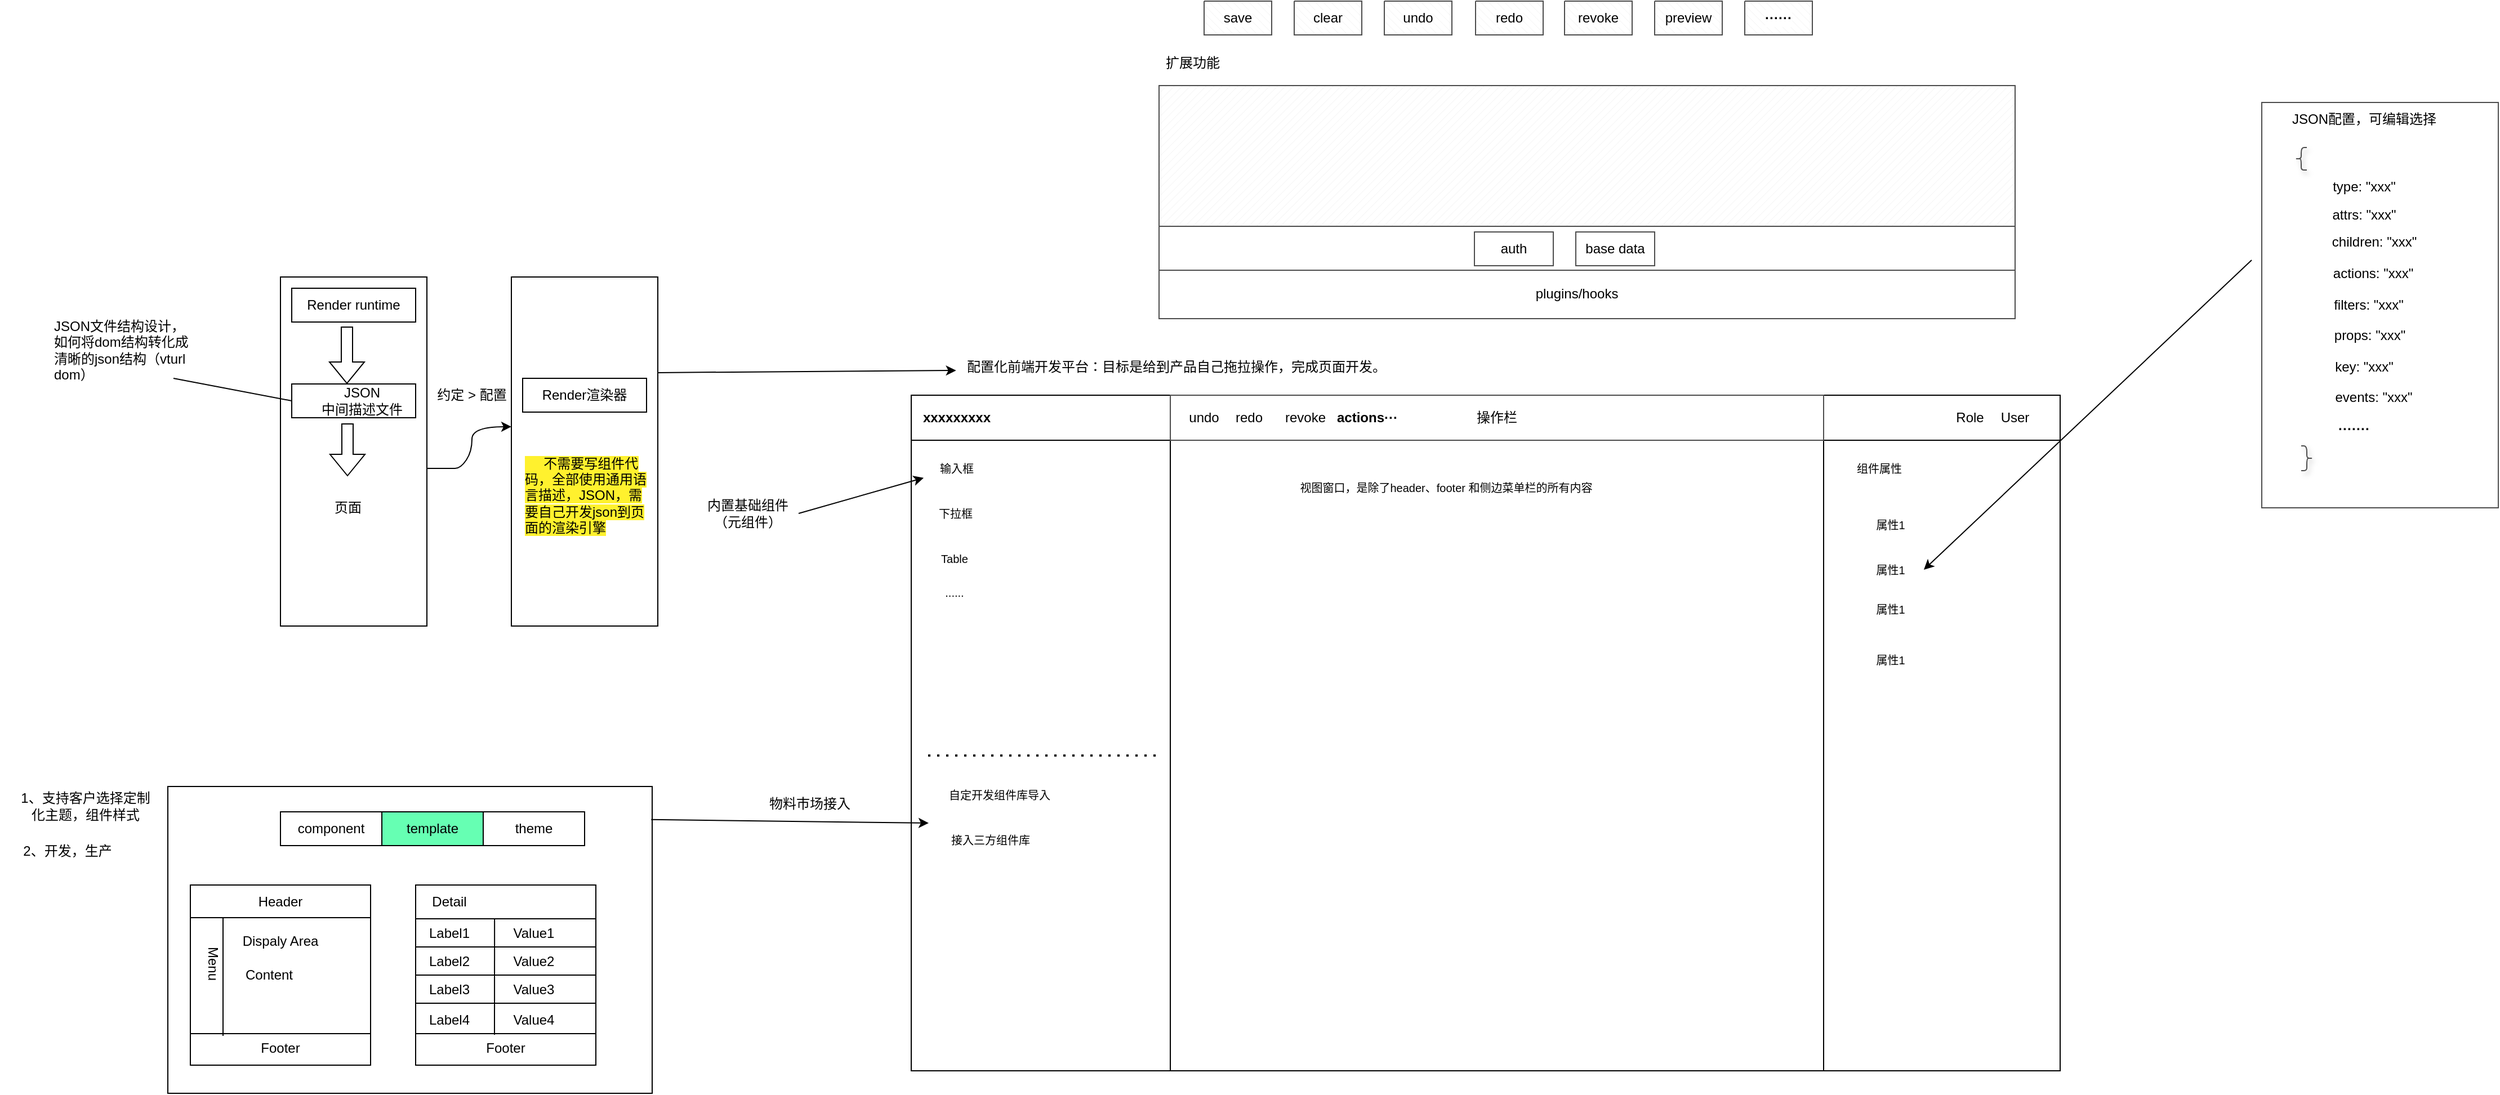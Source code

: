 <mxfile version="16.0.3" type="github">
  <diagram id="rx1oDeuhlW_kaDRLecYM" name="Page-1">
    <mxGraphModel dx="2249" dy="762" grid="1" gridSize="10" guides="1" tooltips="1" connect="1" arrows="1" fold="1" page="1" pageScale="1" pageWidth="827" pageHeight="1169" math="0" shadow="0">
      <root>
        <mxCell id="0" />
        <mxCell id="1" parent="0" />
        <mxCell id="uHuRW-FFPJboJH1VIYBR-19" value="" style="rounded=0;whiteSpace=wrap;html=1;fillColor=#FFFFFF;" vertex="1" parent="1">
          <mxGeometry x="-10" y="727.5" width="430" height="272.5" as="geometry" />
        </mxCell>
        <mxCell id="u4IvgcetQXjWhXc85SeZ-1" value="配置化前端开发平台：目标是给到产品自己拖拉操作，完成页面开发。" style="text;html=1;resizable=0;autosize=1;align=center;verticalAlign=middle;points=[];fillColor=none;strokeColor=none;rounded=0;" parent="1" vertex="1">
          <mxGeometry x="690" y="345" width="390" height="20" as="geometry" />
        </mxCell>
        <mxCell id="u4IvgcetQXjWhXc85SeZ-4" value="" style="rounded=0;whiteSpace=wrap;html=1;" parent="1" vertex="1">
          <mxGeometry x="650" y="380" width="1020" height="600" as="geometry" />
        </mxCell>
        <mxCell id="u4IvgcetQXjWhXc85SeZ-5" value="" style="rounded=0;whiteSpace=wrap;html=1;" parent="1" vertex="1">
          <mxGeometry x="650" y="420" width="230" height="560" as="geometry" />
        </mxCell>
        <mxCell id="u4IvgcetQXjWhXc85SeZ-6" value="" style="rounded=0;whiteSpace=wrap;html=1;" parent="1" vertex="1">
          <mxGeometry x="1460" y="420" width="210" height="560" as="geometry" />
        </mxCell>
        <mxCell id="u4IvgcetQXjWhXc85SeZ-8" value="&lt;b&gt;xxxxxxxxx&lt;/b&gt;" style="text;html=1;strokeColor=none;fillColor=none;align=center;verticalAlign=middle;whiteSpace=wrap;rounded=0;" parent="1" vertex="1">
          <mxGeometry x="652.25" y="390" width="76.5" height="20" as="geometry" />
        </mxCell>
        <mxCell id="u4IvgcetQXjWhXc85SeZ-9" value="&lt;font style=&quot;font-size: 10px&quot;&gt;输入框&lt;/font&gt;" style="text;html=1;strokeColor=none;fillColor=none;align=center;verticalAlign=middle;whiteSpace=wrap;rounded=0;" parent="1" vertex="1">
          <mxGeometry x="661" y="430" width="59" height="30" as="geometry" />
        </mxCell>
        <mxCell id="u4IvgcetQXjWhXc85SeZ-11" value="&lt;font style=&quot;font-size: 10px&quot;&gt;下拉框&lt;/font&gt;" style="text;html=1;strokeColor=none;fillColor=none;align=center;verticalAlign=middle;whiteSpace=wrap;rounded=0;" parent="1" vertex="1">
          <mxGeometry x="660" y="470" width="59" height="30" as="geometry" />
        </mxCell>
        <mxCell id="u4IvgcetQXjWhXc85SeZ-13" value="&lt;font style=&quot;font-size: 10px&quot;&gt;Table&lt;/font&gt;" style="text;html=1;strokeColor=none;fillColor=none;align=center;verticalAlign=middle;whiteSpace=wrap;rounded=0;" parent="1" vertex="1">
          <mxGeometry x="659" y="510" width="59" height="30" as="geometry" />
        </mxCell>
        <mxCell id="u4IvgcetQXjWhXc85SeZ-14" value="&lt;font style=&quot;font-size: 10px&quot;&gt;......&lt;/font&gt;" style="text;html=1;strokeColor=none;fillColor=none;align=center;verticalAlign=middle;whiteSpace=wrap;rounded=0;" parent="1" vertex="1">
          <mxGeometry x="659" y="540" width="59" height="30" as="geometry" />
        </mxCell>
        <mxCell id="u4IvgcetQXjWhXc85SeZ-15" value="&lt;span style=&quot;font-size: 10px&quot;&gt;组件属性&lt;/span&gt;" style="text;html=1;strokeColor=none;fillColor=none;align=center;verticalAlign=middle;whiteSpace=wrap;rounded=0;" parent="1" vertex="1">
          <mxGeometry x="1480" y="430" width="59" height="30" as="geometry" />
        </mxCell>
        <mxCell id="u4IvgcetQXjWhXc85SeZ-16" value="&lt;span style=&quot;font-size: 10px&quot;&gt;属性1&lt;/span&gt;" style="text;html=1;strokeColor=none;fillColor=none;align=center;verticalAlign=middle;whiteSpace=wrap;rounded=0;" parent="1" vertex="1">
          <mxGeometry x="1490" y="480" width="59" height="30" as="geometry" />
        </mxCell>
        <mxCell id="u4IvgcetQXjWhXc85SeZ-17" value="&lt;span style=&quot;font-size: 10px&quot;&gt;属性1&lt;/span&gt;" style="text;html=1;strokeColor=none;fillColor=none;align=center;verticalAlign=middle;whiteSpace=wrap;rounded=0;" parent="1" vertex="1">
          <mxGeometry x="1490" y="520" width="59" height="30" as="geometry" />
        </mxCell>
        <mxCell id="u4IvgcetQXjWhXc85SeZ-18" value="&lt;span style=&quot;font-size: 10px&quot;&gt;属性1&lt;/span&gt;" style="text;html=1;strokeColor=none;fillColor=none;align=center;verticalAlign=middle;whiteSpace=wrap;rounded=0;" parent="1" vertex="1">
          <mxGeometry x="1490" y="555" width="59" height="30" as="geometry" />
        </mxCell>
        <mxCell id="u4IvgcetQXjWhXc85SeZ-19" value="&lt;span style=&quot;font-size: 10px&quot;&gt;属性1&lt;/span&gt;" style="text;html=1;strokeColor=none;fillColor=none;align=center;verticalAlign=middle;whiteSpace=wrap;rounded=0;" parent="1" vertex="1">
          <mxGeometry x="1490" y="600" width="59" height="30" as="geometry" />
        </mxCell>
        <mxCell id="u4IvgcetQXjWhXc85SeZ-20" value="&lt;span style=&quot;font-size: 10px&quot;&gt;视图窗口，是除了header、footer 和侧边菜单栏的所有内容&lt;br&gt;&lt;/span&gt;" style="text;html=1;strokeColor=none;fillColor=none;align=center;verticalAlign=middle;whiteSpace=wrap;rounded=0;" parent="1" vertex="1">
          <mxGeometry x="960" y="447" width="330" height="30" as="geometry" />
        </mxCell>
        <mxCell id="uHuRW-FFPJboJH1VIYBR-1" value="内置基础组件（元组件）" style="text;html=1;strokeColor=none;fillColor=none;align=center;verticalAlign=middle;whiteSpace=wrap;rounded=0;" vertex="1" parent="1">
          <mxGeometry x="460" y="470" width="90" height="30" as="geometry" />
        </mxCell>
        <mxCell id="uHuRW-FFPJboJH1VIYBR-3" value="" style="endArrow=classic;html=1;rounded=0;exitX=1;exitY=0.5;exitDx=0;exitDy=0;" edge="1" parent="1" source="uHuRW-FFPJboJH1VIYBR-1" target="u4IvgcetQXjWhXc85SeZ-9">
          <mxGeometry width="50" height="50" relative="1" as="geometry">
            <mxPoint x="560" y="400" as="sourcePoint" />
            <mxPoint x="670" y="470" as="targetPoint" />
          </mxGeometry>
        </mxCell>
        <mxCell id="uHuRW-FFPJboJH1VIYBR-6" value="" style="endArrow=classic;html=1;rounded=0;entryX=0;entryY=0;entryDx=0;entryDy=0;exitX=0.998;exitY=0.108;exitDx=0;exitDy=0;exitPerimeter=0;" edge="1" parent="1" source="uHuRW-FFPJboJH1VIYBR-19" target="uHuRW-FFPJboJH1VIYBR-10">
          <mxGeometry width="50" height="50" relative="1" as="geometry">
            <mxPoint x="470" y="760" as="sourcePoint" />
            <mxPoint x="580" y="790" as="targetPoint" />
          </mxGeometry>
        </mxCell>
        <mxCell id="uHuRW-FFPJboJH1VIYBR-7" value="&lt;span style=&quot;font-size: 10px&quot;&gt;自定开发组件库导入&lt;/span&gt;" style="text;html=1;strokeColor=none;fillColor=none;align=center;verticalAlign=middle;whiteSpace=wrap;rounded=0;" vertex="1" parent="1">
          <mxGeometry x="665.5" y="720" width="124.5" height="30" as="geometry" />
        </mxCell>
        <mxCell id="uHuRW-FFPJboJH1VIYBR-8" value="" style="endArrow=none;dashed=1;html=1;dashPattern=1 3;strokeWidth=2;rounded=0;" edge="1" parent="1">
          <mxGeometry width="50" height="50" relative="1" as="geometry">
            <mxPoint x="665" y="700" as="sourcePoint" />
            <mxPoint x="870" y="700" as="targetPoint" />
          </mxGeometry>
        </mxCell>
        <mxCell id="uHuRW-FFPJboJH1VIYBR-10" value="&lt;span style=&quot;font-size: 10px&quot;&gt;接入三方组件库&lt;/span&gt;" style="text;html=1;strokeColor=none;fillColor=none;align=center;verticalAlign=middle;whiteSpace=wrap;rounded=0;" vertex="1" parent="1">
          <mxGeometry x="665.5" y="760" width="109" height="30" as="geometry" />
        </mxCell>
        <mxCell id="uHuRW-FFPJboJH1VIYBR-11" value="物料市场接入" style="text;html=1;strokeColor=none;fillColor=none;align=center;verticalAlign=middle;whiteSpace=wrap;rounded=0;rotation=0;" vertex="1" parent="1">
          <mxGeometry x="520" y="727.5" width="80" height="30" as="geometry" />
        </mxCell>
        <mxCell id="uHuRW-FFPJboJH1VIYBR-14" value="1、支持客户选择定制化主题，组件样式" style="text;html=1;strokeColor=none;fillColor=none;align=center;verticalAlign=middle;whiteSpace=wrap;rounded=0;" vertex="1" parent="1">
          <mxGeometry x="-143" y="730" width="120" height="30" as="geometry" />
        </mxCell>
        <mxCell id="uHuRW-FFPJboJH1VIYBR-15" value="component" style="rounded=0;whiteSpace=wrap;html=1;" vertex="1" parent="1">
          <mxGeometry x="90" y="750" width="90" height="30" as="geometry" />
        </mxCell>
        <mxCell id="uHuRW-FFPJboJH1VIYBR-16" value="template" style="rounded=0;whiteSpace=wrap;html=1;fillColor=#66FFB3;" vertex="1" parent="1">
          <mxGeometry x="180" y="750" width="90" height="30" as="geometry" />
        </mxCell>
        <mxCell id="uHuRW-FFPJboJH1VIYBR-17" value="theme" style="rounded=0;whiteSpace=wrap;html=1;" vertex="1" parent="1">
          <mxGeometry x="270" y="750" width="90" height="30" as="geometry" />
        </mxCell>
        <mxCell id="uHuRW-FFPJboJH1VIYBR-18" value="" style="whiteSpace=wrap;html=1;aspect=fixed;fillColor=#FFFFFF;" vertex="1" parent="1">
          <mxGeometry x="10" y="815" width="160" height="160" as="geometry" />
        </mxCell>
        <mxCell id="uHuRW-FFPJboJH1VIYBR-20" value="Header" style="text;html=1;strokeColor=none;fillColor=none;align=center;verticalAlign=middle;whiteSpace=wrap;rounded=0;" vertex="1" parent="1">
          <mxGeometry x="60" y="815" width="60" height="30" as="geometry" />
        </mxCell>
        <mxCell id="uHuRW-FFPJboJH1VIYBR-21" value="Footer" style="text;html=1;strokeColor=none;fillColor=none;align=center;verticalAlign=middle;whiteSpace=wrap;rounded=0;" vertex="1" parent="1">
          <mxGeometry x="60" y="945" width="60" height="30" as="geometry" />
        </mxCell>
        <mxCell id="uHuRW-FFPJboJH1VIYBR-23" value="" style="endArrow=none;html=1;rounded=0;" edge="1" parent="1">
          <mxGeometry width="50" height="50" relative="1" as="geometry">
            <mxPoint x="10" y="844" as="sourcePoint" />
            <mxPoint x="170" y="844" as="targetPoint" />
            <Array as="points">
              <mxPoint x="170" y="844" />
            </Array>
          </mxGeometry>
        </mxCell>
        <mxCell id="uHuRW-FFPJboJH1VIYBR-24" value="" style="endArrow=none;html=1;rounded=0;" edge="1" parent="1">
          <mxGeometry width="50" height="50" relative="1" as="geometry">
            <mxPoint x="10" y="947" as="sourcePoint" />
            <mxPoint x="170" y="947" as="targetPoint" />
            <Array as="points">
              <mxPoint x="170" y="947" />
            </Array>
          </mxGeometry>
        </mxCell>
        <mxCell id="uHuRW-FFPJboJH1VIYBR-26" value="" style="endArrow=none;html=1;rounded=0;" edge="1" parent="1">
          <mxGeometry width="50" height="50" relative="1" as="geometry">
            <mxPoint x="39" y="949" as="sourcePoint" />
            <mxPoint x="39" y="949" as="targetPoint" />
            <Array as="points">
              <mxPoint x="39" y="844" />
            </Array>
          </mxGeometry>
        </mxCell>
        <mxCell id="uHuRW-FFPJboJH1VIYBR-27" value="Menu" style="text;html=1;strokeColor=none;fillColor=none;align=center;verticalAlign=middle;whiteSpace=wrap;rounded=0;rotation=90;" vertex="1" parent="1">
          <mxGeometry y="870" width="60" height="30" as="geometry" />
        </mxCell>
        <mxCell id="uHuRW-FFPJboJH1VIYBR-28" value="Dispaly Area" style="text;html=1;strokeColor=none;fillColor=none;align=center;verticalAlign=middle;whiteSpace=wrap;rounded=0;" vertex="1" parent="1">
          <mxGeometry x="50" y="850" width="80" height="30" as="geometry" />
        </mxCell>
        <mxCell id="uHuRW-FFPJboJH1VIYBR-29" value="Content&lt;br&gt;" style="text;html=1;strokeColor=none;fillColor=none;align=center;verticalAlign=middle;whiteSpace=wrap;rounded=0;" vertex="1" parent="1">
          <mxGeometry x="50" y="880" width="60" height="30" as="geometry" />
        </mxCell>
        <mxCell id="uHuRW-FFPJboJH1VIYBR-39" value="" style="whiteSpace=wrap;html=1;aspect=fixed;fillColor=#FFFFFF;" vertex="1" parent="1">
          <mxGeometry x="210" y="815" width="160" height="160" as="geometry" />
        </mxCell>
        <mxCell id="uHuRW-FFPJboJH1VIYBR-40" value="Detail" style="text;html=1;strokeColor=none;fillColor=none;align=center;verticalAlign=middle;whiteSpace=wrap;rounded=0;" vertex="1" parent="1">
          <mxGeometry x="210" y="815" width="60" height="30" as="geometry" />
        </mxCell>
        <mxCell id="uHuRW-FFPJboJH1VIYBR-41" value="Footer" style="text;html=1;strokeColor=none;fillColor=none;align=center;verticalAlign=middle;whiteSpace=wrap;rounded=0;" vertex="1" parent="1">
          <mxGeometry x="260" y="945" width="60" height="30" as="geometry" />
        </mxCell>
        <mxCell id="uHuRW-FFPJboJH1VIYBR-43" value="" style="endArrow=none;html=1;rounded=0;" edge="1" parent="1">
          <mxGeometry width="50" height="50" relative="1" as="geometry">
            <mxPoint x="210" y="947" as="sourcePoint" />
            <mxPoint x="370" y="947" as="targetPoint" />
            <Array as="points">
              <mxPoint x="370" y="947" />
            </Array>
          </mxGeometry>
        </mxCell>
        <mxCell id="uHuRW-FFPJboJH1VIYBR-48" value="" style="rounded=0;whiteSpace=wrap;html=1;fillColor=#FFFFFF;" vertex="1" parent="1">
          <mxGeometry x="210" y="845" width="160" height="25" as="geometry" />
        </mxCell>
        <mxCell id="uHuRW-FFPJboJH1VIYBR-49" value="" style="rounded=0;whiteSpace=wrap;html=1;fillColor=#FFFFFF;" vertex="1" parent="1">
          <mxGeometry x="210" y="870" width="160" height="25" as="geometry" />
        </mxCell>
        <mxCell id="uHuRW-FFPJboJH1VIYBR-50" value="" style="rounded=0;whiteSpace=wrap;html=1;fillColor=#FFFFFF;" vertex="1" parent="1">
          <mxGeometry x="210" y="895" width="160" height="25" as="geometry" />
        </mxCell>
        <mxCell id="uHuRW-FFPJboJH1VIYBR-51" value="" style="endArrow=none;html=1;rounded=0;entryX=0.438;entryY=0.08;entryDx=0;entryDy=0;entryPerimeter=0;" edge="1" parent="1">
          <mxGeometry width="50" height="50" relative="1" as="geometry">
            <mxPoint x="280" y="948" as="sourcePoint" />
            <mxPoint x="280.08" y="845" as="targetPoint" />
          </mxGeometry>
        </mxCell>
        <mxCell id="uHuRW-FFPJboJH1VIYBR-52" value="Label1" style="text;html=1;strokeColor=none;fillColor=none;align=center;verticalAlign=middle;whiteSpace=wrap;rounded=0;" vertex="1" parent="1">
          <mxGeometry x="210" y="842.5" width="60" height="30" as="geometry" />
        </mxCell>
        <mxCell id="uHuRW-FFPJboJH1VIYBR-54" value="Label3" style="text;html=1;strokeColor=none;fillColor=none;align=center;verticalAlign=middle;whiteSpace=wrap;rounded=0;" vertex="1" parent="1">
          <mxGeometry x="210" y="892.5" width="60" height="30" as="geometry" />
        </mxCell>
        <mxCell id="uHuRW-FFPJboJH1VIYBR-55" value="Label4" style="text;html=1;strokeColor=none;fillColor=none;align=center;verticalAlign=middle;whiteSpace=wrap;rounded=0;" vertex="1" parent="1">
          <mxGeometry x="210" y="920" width="60" height="30" as="geometry" />
        </mxCell>
        <mxCell id="uHuRW-FFPJboJH1VIYBR-56" value="Label2" style="text;html=1;strokeColor=none;fillColor=none;align=center;verticalAlign=middle;whiteSpace=wrap;rounded=0;" vertex="1" parent="1">
          <mxGeometry x="210" y="867.5" width="60" height="30" as="geometry" />
        </mxCell>
        <mxCell id="uHuRW-FFPJboJH1VIYBR-57" value="Value1" style="text;html=1;strokeColor=none;fillColor=none;align=center;verticalAlign=middle;whiteSpace=wrap;rounded=0;" vertex="1" parent="1">
          <mxGeometry x="285" y="842.5" width="60" height="30" as="geometry" />
        </mxCell>
        <mxCell id="uHuRW-FFPJboJH1VIYBR-58" value="Value3" style="text;html=1;strokeColor=none;fillColor=none;align=center;verticalAlign=middle;whiteSpace=wrap;rounded=0;" vertex="1" parent="1">
          <mxGeometry x="285" y="892.5" width="60" height="30" as="geometry" />
        </mxCell>
        <mxCell id="uHuRW-FFPJboJH1VIYBR-59" value="Value4" style="text;html=1;strokeColor=none;fillColor=none;align=center;verticalAlign=middle;whiteSpace=wrap;rounded=0;" vertex="1" parent="1">
          <mxGeometry x="285" y="920" width="60" height="30" as="geometry" />
        </mxCell>
        <mxCell id="uHuRW-FFPJboJH1VIYBR-62" value="Value2" style="text;html=1;strokeColor=none;fillColor=none;align=center;verticalAlign=middle;whiteSpace=wrap;rounded=0;" vertex="1" parent="1">
          <mxGeometry x="285" y="867.5" width="60" height="30" as="geometry" />
        </mxCell>
        <mxCell id="uHuRW-FFPJboJH1VIYBR-63" value="2、开发，生产" style="text;html=1;strokeColor=none;fillColor=none;align=center;verticalAlign=middle;whiteSpace=wrap;rounded=0;" vertex="1" parent="1">
          <mxGeometry x="-159" y="770" width="120" height="30" as="geometry" />
        </mxCell>
        <mxCell id="uHuRW-FFPJboJH1VIYBR-64" value="" style="rounded=0;whiteSpace=wrap;html=1;fillColor=#FFFFFF;" vertex="1" parent="1">
          <mxGeometry x="90" y="275" width="130" height="310" as="geometry" />
        </mxCell>
        <mxCell id="uHuRW-FFPJboJH1VIYBR-67" value="" style="rounded=0;whiteSpace=wrap;html=1;fillColor=#FFFFFF;" vertex="1" parent="1">
          <mxGeometry x="100" y="285" width="110" height="30" as="geometry" />
        </mxCell>
        <mxCell id="uHuRW-FFPJboJH1VIYBR-68" value="Render runtime" style="text;html=1;strokeColor=none;fillColor=none;align=center;verticalAlign=middle;whiteSpace=wrap;rounded=0;" vertex="1" parent="1">
          <mxGeometry x="105" y="285" width="100" height="30" as="geometry" />
        </mxCell>
        <mxCell id="uHuRW-FFPJboJH1VIYBR-69" value="" style="rounded=0;whiteSpace=wrap;html=1;fillColor=#FFFFFF;" vertex="1" parent="1">
          <mxGeometry x="100" y="370" width="110" height="30" as="geometry" />
        </mxCell>
        <mxCell id="uHuRW-FFPJboJH1VIYBR-71" value="JSON&lt;br&gt;中间描述文件" style="text;html=1;strokeColor=none;fillColor=none;align=center;verticalAlign=middle;whiteSpace=wrap;rounded=0;" vertex="1" parent="1">
          <mxGeometry x="105" y="370" width="115" height="30" as="geometry" />
        </mxCell>
        <mxCell id="uHuRW-FFPJboJH1VIYBR-72" value="页面" style="text;html=1;strokeColor=none;fillColor=none;align=center;verticalAlign=middle;whiteSpace=wrap;rounded=0;" vertex="1" parent="1">
          <mxGeometry x="100" y="465" width="100" height="30" as="geometry" />
        </mxCell>
        <mxCell id="uHuRW-FFPJboJH1VIYBR-73" value="" style="shape=flexArrow;endArrow=classic;html=1;rounded=0;exitX=0.44;exitY=1.133;exitDx=0;exitDy=0;exitPerimeter=0;" edge="1" parent="1" source="uHuRW-FFPJboJH1VIYBR-68">
          <mxGeometry width="50" height="50" relative="1" as="geometry">
            <mxPoint x="490" y="565" as="sourcePoint" />
            <mxPoint x="149" y="370" as="targetPoint" />
          </mxGeometry>
        </mxCell>
        <mxCell id="uHuRW-FFPJboJH1VIYBR-74" value="" style="shape=flexArrow;endArrow=classic;html=1;rounded=0;exitX=0.44;exitY=1.133;exitDx=0;exitDy=0;exitPerimeter=0;entryX=0.44;entryY=-0.133;entryDx=0;entryDy=0;entryPerimeter=0;" edge="1" parent="1">
          <mxGeometry width="50" height="50" relative="1" as="geometry">
            <mxPoint x="149.5" y="405" as="sourcePoint" />
            <mxPoint x="149.5" y="452.02" as="targetPoint" />
          </mxGeometry>
        </mxCell>
        <mxCell id="uHuRW-FFPJboJH1VIYBR-75" value="" style="rounded=0;whiteSpace=wrap;html=1;fillColor=#FFFFFF;" vertex="1" parent="1">
          <mxGeometry x="295" y="275" width="130" height="310" as="geometry" />
        </mxCell>
        <mxCell id="uHuRW-FFPJboJH1VIYBR-76" value="" style="rounded=0;whiteSpace=wrap;html=1;fillColor=#FFFFFF;" vertex="1" parent="1">
          <mxGeometry x="305" y="365" width="110" height="30" as="geometry" />
        </mxCell>
        <mxCell id="uHuRW-FFPJboJH1VIYBR-77" value="Render渲染器" style="text;html=1;strokeColor=none;fillColor=none;align=center;verticalAlign=middle;whiteSpace=wrap;rounded=0;" vertex="1" parent="1">
          <mxGeometry x="310" y="365" width="100" height="30" as="geometry" />
        </mxCell>
        <mxCell id="uHuRW-FFPJboJH1VIYBR-85" value="" style="curved=1;endArrow=classic;html=1;rounded=0;entryX=0;entryY=0.429;entryDx=0;entryDy=0;entryPerimeter=0;" edge="1" parent="1" target="uHuRW-FFPJboJH1VIYBR-75">
          <mxGeometry width="50" height="50" relative="1" as="geometry">
            <mxPoint x="220" y="445" as="sourcePoint" />
            <mxPoint x="270" y="395" as="targetPoint" />
            <Array as="points">
              <mxPoint x="240" y="445" />
              <mxPoint x="250" y="445" />
              <mxPoint x="260" y="430" />
              <mxPoint x="260" y="408" />
            </Array>
          </mxGeometry>
        </mxCell>
        <mxCell id="uHuRW-FFPJboJH1VIYBR-89" value="&lt;span style=&quot;background-color: rgb(255 , 241 , 46)&quot;&gt;&amp;nbsp; &amp;nbsp; &amp;nbsp;不需要写组件代码，全部使用通用语言描述，JSON，需要自己开发json到页面的渲染引擎&lt;/span&gt;" style="text;html=1;strokeColor=none;fillColor=none;align=left;verticalAlign=middle;whiteSpace=wrap;rounded=0;" vertex="1" parent="1">
          <mxGeometry x="305" y="404" width="115" height="130" as="geometry" />
        </mxCell>
        <mxCell id="uHuRW-FFPJboJH1VIYBR-93" value="JSON文件结构设计，如何将dom结构转化成清晰的json结构（vturl dom）" style="text;html=1;strokeColor=none;fillColor=none;align=left;verticalAlign=middle;whiteSpace=wrap;rounded=0;labelBackgroundColor=#FFFFFF;" vertex="1" parent="1">
          <mxGeometry x="-113" y="300" width="123" height="80" as="geometry" />
        </mxCell>
        <mxCell id="uHuRW-FFPJboJH1VIYBR-94" value="" style="endArrow=none;html=1;rounded=0;entryX=0;entryY=0.5;entryDx=0;entryDy=0;" edge="1" parent="1">
          <mxGeometry width="50" height="50" relative="1" as="geometry">
            <mxPoint x="-5" y="365" as="sourcePoint" />
            <mxPoint x="100" y="385" as="targetPoint" />
          </mxGeometry>
        </mxCell>
        <mxCell id="uHuRW-FFPJboJH1VIYBR-95" value="约定 &amp;gt; 配置" style="text;html=1;strokeColor=none;fillColor=none;align=center;verticalAlign=middle;whiteSpace=wrap;rounded=0;labelBackgroundColor=#FFFFFF;" vertex="1" parent="1">
          <mxGeometry x="215" y="365" width="90" height="30" as="geometry" />
        </mxCell>
        <mxCell id="uHuRW-FFPJboJH1VIYBR-99" value="" style="rounded=0;whiteSpace=wrap;html=1;labelBackgroundColor=#FFFFFF;strokeColor=#4D4D4D;fillColor=#FFFFFF;" vertex="1" parent="1">
          <mxGeometry x="1849" y="120" width="210" height="360" as="geometry" />
        </mxCell>
        <mxCell id="uHuRW-FFPJboJH1VIYBR-100" value="JSON配置，可编辑选择" style="text;html=1;strokeColor=none;fillColor=none;align=center;verticalAlign=middle;whiteSpace=wrap;rounded=0;shadow=1;labelBackgroundColor=#FFFFFF;" vertex="1" parent="1">
          <mxGeometry x="1840" y="120" width="200" height="30" as="geometry" />
        </mxCell>
        <mxCell id="uHuRW-FFPJboJH1VIYBR-102" value="" style="shape=curlyBracket;whiteSpace=wrap;html=1;rounded=1;shadow=1;labelBackgroundColor=#FFFFFF;strokeColor=#4D4D4D;fillColor=#FFFFFF;" vertex="1" parent="1">
          <mxGeometry x="1879" y="160" width="10" height="20" as="geometry" />
        </mxCell>
        <mxCell id="uHuRW-FFPJboJH1VIYBR-107" value="type: &quot;xxx&quot;" style="text;html=1;strokeColor=none;fillColor=none;align=center;verticalAlign=middle;whiteSpace=wrap;rounded=0;shadow=1;labelBackgroundColor=#FFFFFF;" vertex="1" parent="1">
          <mxGeometry x="1910" y="180" width="60" height="30" as="geometry" />
        </mxCell>
        <mxCell id="uHuRW-FFPJboJH1VIYBR-110" value="attrs: &quot;xxx&quot;" style="text;html=1;strokeColor=none;fillColor=none;align=center;verticalAlign=middle;whiteSpace=wrap;rounded=0;shadow=1;labelBackgroundColor=#FFFFFF;" vertex="1" parent="1">
          <mxGeometry x="1910" y="205" width="60" height="30" as="geometry" />
        </mxCell>
        <mxCell id="uHuRW-FFPJboJH1VIYBR-111" value="children: &quot;xxx&quot;" style="text;html=1;strokeColor=none;fillColor=none;align=center;verticalAlign=middle;whiteSpace=wrap;rounded=0;shadow=1;labelBackgroundColor=#FFFFFF;" vertex="1" parent="1">
          <mxGeometry x="1909" y="229" width="80" height="30" as="geometry" />
        </mxCell>
        <mxCell id="uHuRW-FFPJboJH1VIYBR-112" value="actions: &quot;xxx&quot;" style="text;html=1;strokeColor=none;fillColor=none;align=center;verticalAlign=middle;whiteSpace=wrap;rounded=0;shadow=1;labelBackgroundColor=#FFFFFF;" vertex="1" parent="1">
          <mxGeometry x="1908" y="257" width="80" height="30" as="geometry" />
        </mxCell>
        <mxCell id="uHuRW-FFPJboJH1VIYBR-113" value="filters: &quot;xxx&quot;" style="text;html=1;strokeColor=none;fillColor=none;align=center;verticalAlign=middle;whiteSpace=wrap;rounded=0;shadow=1;labelBackgroundColor=#FFFFFF;" vertex="1" parent="1">
          <mxGeometry x="1909" y="285" width="70" height="30" as="geometry" />
        </mxCell>
        <mxCell id="uHuRW-FFPJboJH1VIYBR-114" value="props: &quot;xxx&quot;" style="text;html=1;strokeColor=none;fillColor=none;align=center;verticalAlign=middle;whiteSpace=wrap;rounded=0;shadow=1;labelBackgroundColor=#FFFFFF;" vertex="1" parent="1">
          <mxGeometry x="1910" y="312" width="70" height="30" as="geometry" />
        </mxCell>
        <mxCell id="uHuRW-FFPJboJH1VIYBR-115" value="key: &quot;xxx&quot;" style="text;html=1;strokeColor=none;fillColor=none;align=center;verticalAlign=middle;whiteSpace=wrap;rounded=0;shadow=1;labelBackgroundColor=#FFFFFF;" vertex="1" parent="1">
          <mxGeometry x="1905" y="340" width="70" height="30" as="geometry" />
        </mxCell>
        <mxCell id="uHuRW-FFPJboJH1VIYBR-116" value="events: &quot;xxx&quot;" style="text;html=1;strokeColor=none;fillColor=none;align=center;verticalAlign=middle;whiteSpace=wrap;rounded=0;shadow=1;labelBackgroundColor=#FFFFFF;" vertex="1" parent="1">
          <mxGeometry x="1911" y="367" width="75" height="30" as="geometry" />
        </mxCell>
        <mxCell id="uHuRW-FFPJboJH1VIYBR-117" value="" style="shape=curlyBracket;whiteSpace=wrap;html=1;rounded=1;flipH=1;shadow=1;labelBackgroundColor=#FFFFFF;strokeColor=#4D4D4D;fillColor=#FFFFFF;size=0.5;" vertex="1" parent="1">
          <mxGeometry x="1884" y="425" width="10" height="22" as="geometry" />
        </mxCell>
        <mxCell id="uHuRW-FFPJboJH1VIYBR-120" value="" style="endArrow=classic;html=1;rounded=0;entryX=-0.003;entryY=0.65;entryDx=0;entryDy=0;entryPerimeter=0;exitX=0.992;exitY=0.274;exitDx=0;exitDy=0;exitPerimeter=0;" edge="1" parent="1">
          <mxGeometry width="50" height="50" relative="1" as="geometry">
            <mxPoint x="424.96" y="359.94" as="sourcePoint" />
            <mxPoint x="689.83" y="358" as="targetPoint" />
          </mxGeometry>
        </mxCell>
        <mxCell id="uHuRW-FFPJboJH1VIYBR-121" value="&lt;b&gt;·······&lt;/b&gt;" style="text;html=1;strokeColor=none;fillColor=none;align=center;verticalAlign=middle;whiteSpace=wrap;rounded=0;shadow=1;labelBackgroundColor=#FFFFFF;" vertex="1" parent="1">
          <mxGeometry x="1908" y="395" width="46" height="30" as="geometry" />
        </mxCell>
        <mxCell id="uHuRW-FFPJboJH1VIYBR-122" value="" style="endArrow=classic;html=1;rounded=0;entryX=1;entryY=0.5;entryDx=0;entryDy=0;" edge="1" parent="1" target="u4IvgcetQXjWhXc85SeZ-17">
          <mxGeometry width="50" height="50" relative="1" as="geometry">
            <mxPoint x="1840" y="260" as="sourcePoint" />
            <mxPoint x="1820" y="390" as="targetPoint" />
          </mxGeometry>
        </mxCell>
        <mxCell id="uHuRW-FFPJboJH1VIYBR-123" value="" style="endArrow=none;html=1;rounded=0;exitX=1;exitY=0;exitDx=0;exitDy=0;entryX=0;entryY=0;entryDx=0;entryDy=0;" edge="1" parent="1" source="u4IvgcetQXjWhXc85SeZ-5" target="u4IvgcetQXjWhXc85SeZ-6">
          <mxGeometry width="50" height="50" relative="1" as="geometry">
            <mxPoint x="1090" y="640" as="sourcePoint" />
            <mxPoint x="1140" y="590" as="targetPoint" />
          </mxGeometry>
        </mxCell>
        <mxCell id="uHuRW-FFPJboJH1VIYBR-125" value="User" style="text;html=1;strokeColor=none;fillColor=none;align=center;verticalAlign=middle;whiteSpace=wrap;rounded=0;shadow=1;labelBackgroundColor=#FFFFFF;" vertex="1" parent="1">
          <mxGeometry x="1600" y="385" width="60" height="30" as="geometry" />
        </mxCell>
        <mxCell id="uHuRW-FFPJboJH1VIYBR-128" value="操作栏" style="rounded=0;whiteSpace=wrap;html=1;shadow=0;labelBackgroundColor=#FFFFFF;strokeColor=#4D4D4D;fillColor=#FFFFFF;" vertex="1" parent="1">
          <mxGeometry x="880" y="380" width="580" height="40" as="geometry" />
        </mxCell>
        <mxCell id="uHuRW-FFPJboJH1VIYBR-129" value="Role" style="text;html=1;strokeColor=none;fillColor=none;align=center;verticalAlign=middle;whiteSpace=wrap;rounded=0;shadow=1;labelBackgroundColor=#FFFFFF;" vertex="1" parent="1">
          <mxGeometry x="1560" y="385" width="60" height="30" as="geometry" />
        </mxCell>
        <mxCell id="uHuRW-FFPJboJH1VIYBR-130" value="undo" style="text;html=1;strokeColor=none;fillColor=none;align=center;verticalAlign=middle;whiteSpace=wrap;rounded=0;shadow=1;labelBackgroundColor=#FFFFFF;" vertex="1" parent="1">
          <mxGeometry x="880" y="385" width="60" height="30" as="geometry" />
        </mxCell>
        <mxCell id="uHuRW-FFPJboJH1VIYBR-131" value="redo" style="text;html=1;strokeColor=none;fillColor=none;align=center;verticalAlign=middle;whiteSpace=wrap;rounded=0;shadow=1;labelBackgroundColor=#FFFFFF;" vertex="1" parent="1">
          <mxGeometry x="920" y="385" width="60" height="30" as="geometry" />
        </mxCell>
        <mxCell id="uHuRW-FFPJboJH1VIYBR-133" value="revoke" style="text;html=1;strokeColor=none;fillColor=none;align=center;verticalAlign=middle;whiteSpace=wrap;rounded=0;shadow=1;labelBackgroundColor=#FFFFFF;" vertex="1" parent="1">
          <mxGeometry x="970" y="385" width="60" height="30" as="geometry" />
        </mxCell>
        <mxCell id="uHuRW-FFPJboJH1VIYBR-134" value="&lt;b&gt;actions···&lt;/b&gt;" style="text;html=1;strokeColor=none;fillColor=none;align=center;verticalAlign=middle;whiteSpace=wrap;rounded=0;" vertex="1" parent="1">
          <mxGeometry x="1040" y="390" width="30" height="20" as="geometry" />
        </mxCell>
        <mxCell id="uHuRW-FFPJboJH1VIYBR-137" value="" style="rounded=0;whiteSpace=wrap;html=1;shadow=0;labelBackgroundColor=#FFFFFF;strokeColor=#4D4D4D;fillColor=#FFFFFF;" vertex="1" parent="1">
          <mxGeometry x="870" y="105" width="760" height="207" as="geometry" />
        </mxCell>
        <mxCell id="uHuRW-FFPJboJH1VIYBR-138" value="扩展功能" style="text;html=1;strokeColor=none;fillColor=none;align=center;verticalAlign=middle;whiteSpace=wrap;rounded=0;shadow=0;labelBackgroundColor=#FFFFFF;" vertex="1" parent="1">
          <mxGeometry x="870" y="70" width="60" height="30" as="geometry" />
        </mxCell>
        <mxCell id="uHuRW-FFPJboJH1VIYBR-140" value="" style="rounded=0;whiteSpace=wrap;html=1;shadow=0;labelBackgroundColor=#FFFFFF;strokeColor=#4D4D4D;fillColor=#FFFFFF;" vertex="1" parent="1">
          <mxGeometry x="870" y="260" width="760" height="52" as="geometry" />
        </mxCell>
        <mxCell id="uHuRW-FFPJboJH1VIYBR-141" value="plugins/hooks" style="text;html=1;strokeColor=none;fillColor=none;align=center;verticalAlign=middle;whiteSpace=wrap;rounded=0;shadow=0;labelBackgroundColor=#FFFFFF;" vertex="1" parent="1">
          <mxGeometry x="1211" y="275" width="60" height="30" as="geometry" />
        </mxCell>
        <mxCell id="uHuRW-FFPJboJH1VIYBR-142" value="" style="rounded=0;whiteSpace=wrap;html=1;shadow=0;labelBackgroundColor=#FFFFFF;strokeColor=#4D4D4D;fillColor=#FFFFFF;" vertex="1" parent="1">
          <mxGeometry x="870" y="229" width="760" height="40" as="geometry" />
        </mxCell>
        <mxCell id="uHuRW-FFPJboJH1VIYBR-151" value="" style="rounded=0;whiteSpace=wrap;html=1;shadow=0;labelBackgroundColor=#FFFFFF;strokeColor=#4D4D4D;fillColor=#FFFFFF;" vertex="1" parent="1">
          <mxGeometry x="1150" y="235" width="70" height="30" as="geometry" />
        </mxCell>
        <mxCell id="uHuRW-FFPJboJH1VIYBR-152" value="auth" style="text;html=1;strokeColor=none;fillColor=none;align=center;verticalAlign=middle;whiteSpace=wrap;rounded=0;shadow=0;labelBackgroundColor=#FFFFFF;" vertex="1" parent="1">
          <mxGeometry x="1155" y="235" width="60" height="30" as="geometry" />
        </mxCell>
        <mxCell id="uHuRW-FFPJboJH1VIYBR-153" value="" style="rounded=0;whiteSpace=wrap;html=1;shadow=0;labelBackgroundColor=#FFFFFF;strokeColor=#4D4D4D;fillColor=#FFFFFF;" vertex="1" parent="1">
          <mxGeometry x="1240" y="235" width="70" height="30" as="geometry" />
        </mxCell>
        <mxCell id="uHuRW-FFPJboJH1VIYBR-154" value="base data" style="text;html=1;strokeColor=none;fillColor=none;align=center;verticalAlign=middle;whiteSpace=wrap;rounded=0;shadow=0;labelBackgroundColor=#FFFFFF;" vertex="1" parent="1">
          <mxGeometry x="1245" y="235" width="60" height="30" as="geometry" />
        </mxCell>
        <mxCell id="uHuRW-FFPJboJH1VIYBR-157" value="" style="verticalLabelPosition=bottom;verticalAlign=top;html=1;shape=mxgraph.basic.patternFillRect;fillStyle=diag;step=5;fillStrokeWidth=0.2;fillStrokeColor=#dddddd;shadow=0;labelBackgroundColor=#FFFFFF;strokeColor=#4D4D4D;fillColor=#FFFFFF;" vertex="1" parent="1">
          <mxGeometry x="870" y="105" width="760" height="125" as="geometry" />
        </mxCell>
        <mxCell id="uHuRW-FFPJboJH1VIYBR-159" value="" style="verticalLabelPosition=bottom;verticalAlign=top;html=1;shape=mxgraph.basic.patternFillRect;fillStyle=diagRev;step=5;fillStrokeWidth=0.2;fillStrokeColor=#dddddd;shadow=0;labelBackgroundColor=#FFFFFF;strokeColor=#4D4D4D;fillColor=#FFFFFF;" vertex="1" parent="1">
          <mxGeometry x="910" y="30" width="60" height="30" as="geometry" />
        </mxCell>
        <mxCell id="uHuRW-FFPJboJH1VIYBR-160" value="save" style="text;html=1;strokeColor=none;fillColor=none;align=center;verticalAlign=middle;whiteSpace=wrap;rounded=0;shadow=0;labelBackgroundColor=#FFFFFF;" vertex="1" parent="1">
          <mxGeometry x="910" y="30" width="60" height="30" as="geometry" />
        </mxCell>
        <mxCell id="uHuRW-FFPJboJH1VIYBR-167" value="" style="verticalLabelPosition=bottom;verticalAlign=top;html=1;shape=mxgraph.basic.patternFillRect;fillStyle=diagRev;step=5;fillStrokeWidth=0.2;fillStrokeColor=#dddddd;shadow=0;labelBackgroundColor=#FFFFFF;strokeColor=#4D4D4D;fillColor=#FFFFFF;" vertex="1" parent="1">
          <mxGeometry x="990" y="30" width="60" height="30" as="geometry" />
        </mxCell>
        <mxCell id="uHuRW-FFPJboJH1VIYBR-168" value="clear" style="text;html=1;strokeColor=none;fillColor=none;align=center;verticalAlign=middle;whiteSpace=wrap;rounded=0;shadow=0;labelBackgroundColor=#FFFFFF;" vertex="1" parent="1">
          <mxGeometry x="990" y="30" width="60" height="30" as="geometry" />
        </mxCell>
        <mxCell id="uHuRW-FFPJboJH1VIYBR-170" value="" style="verticalLabelPosition=bottom;verticalAlign=top;html=1;shape=mxgraph.basic.patternFillRect;fillStyle=diagRev;step=5;fillStrokeWidth=0.2;fillStrokeColor=#dddddd;shadow=0;labelBackgroundColor=#FFFFFF;strokeColor=#4D4D4D;fillColor=#FFFFFF;" vertex="1" parent="1">
          <mxGeometry x="1070" y="30" width="60" height="30" as="geometry" />
        </mxCell>
        <mxCell id="uHuRW-FFPJboJH1VIYBR-171" value="undo" style="text;html=1;strokeColor=none;fillColor=none;align=center;verticalAlign=middle;whiteSpace=wrap;rounded=0;shadow=0;labelBackgroundColor=#FFFFFF;" vertex="1" parent="1">
          <mxGeometry x="1070" y="30" width="60" height="30" as="geometry" />
        </mxCell>
        <mxCell id="uHuRW-FFPJboJH1VIYBR-172" value="" style="verticalLabelPosition=bottom;verticalAlign=top;html=1;shape=mxgraph.basic.patternFillRect;fillStyle=diagRev;step=5;fillStrokeWidth=0.2;fillStrokeColor=#dddddd;shadow=0;labelBackgroundColor=#FFFFFF;strokeColor=#4D4D4D;fillColor=#FFFFFF;" vertex="1" parent="1">
          <mxGeometry x="1151" y="30" width="60" height="30" as="geometry" />
        </mxCell>
        <mxCell id="uHuRW-FFPJboJH1VIYBR-173" value="redo" style="text;html=1;strokeColor=none;fillColor=none;align=center;verticalAlign=middle;whiteSpace=wrap;rounded=0;shadow=0;labelBackgroundColor=#FFFFFF;" vertex="1" parent="1">
          <mxGeometry x="1151" y="30" width="60" height="30" as="geometry" />
        </mxCell>
        <mxCell id="uHuRW-FFPJboJH1VIYBR-174" value="" style="verticalLabelPosition=bottom;verticalAlign=top;html=1;shape=mxgraph.basic.patternFillRect;fillStyle=diagRev;step=5;fillStrokeWidth=0.2;fillStrokeColor=#dddddd;shadow=0;labelBackgroundColor=#FFFFFF;strokeColor=#4D4D4D;fillColor=#FFFFFF;" vertex="1" parent="1">
          <mxGeometry x="1230" y="30" width="60" height="30" as="geometry" />
        </mxCell>
        <mxCell id="uHuRW-FFPJboJH1VIYBR-175" value="revoke" style="text;html=1;strokeColor=none;fillColor=none;align=center;verticalAlign=middle;whiteSpace=wrap;rounded=0;shadow=0;labelBackgroundColor=#FFFFFF;" vertex="1" parent="1">
          <mxGeometry x="1230" y="30" width="60" height="30" as="geometry" />
        </mxCell>
        <mxCell id="uHuRW-FFPJboJH1VIYBR-176" value="" style="verticalLabelPosition=bottom;verticalAlign=top;html=1;shape=mxgraph.basic.patternFillRect;fillStyle=diagRev;step=5;fillStrokeWidth=0.2;fillStrokeColor=#dddddd;shadow=0;labelBackgroundColor=#FFFFFF;strokeColor=#4D4D4D;fillColor=#FFFFFF;" vertex="1" parent="1">
          <mxGeometry x="1310" y="30" width="60" height="30" as="geometry" />
        </mxCell>
        <mxCell id="uHuRW-FFPJboJH1VIYBR-177" value="preview" style="text;html=1;strokeColor=none;fillColor=none;align=center;verticalAlign=middle;whiteSpace=wrap;rounded=0;shadow=0;labelBackgroundColor=#FFFFFF;" vertex="1" parent="1">
          <mxGeometry x="1310" y="30" width="60" height="30" as="geometry" />
        </mxCell>
        <mxCell id="uHuRW-FFPJboJH1VIYBR-178" value="" style="verticalLabelPosition=bottom;verticalAlign=top;html=1;shape=mxgraph.basic.patternFillRect;fillStyle=diagRev;step=5;fillStrokeWidth=0.2;fillStrokeColor=#dddddd;shadow=0;labelBackgroundColor=#FFFFFF;strokeColor=#4D4D4D;fillColor=#FFFFFF;" vertex="1" parent="1">
          <mxGeometry x="1390" y="30" width="60" height="30" as="geometry" />
        </mxCell>
        <mxCell id="uHuRW-FFPJboJH1VIYBR-179" value="&lt;b&gt;······&lt;/b&gt;" style="text;html=1;strokeColor=none;fillColor=none;align=center;verticalAlign=middle;whiteSpace=wrap;rounded=0;shadow=0;labelBackgroundColor=#FFFFFF;" vertex="1" parent="1">
          <mxGeometry x="1390" y="30" width="60" height="30" as="geometry" />
        </mxCell>
      </root>
    </mxGraphModel>
  </diagram>
</mxfile>
